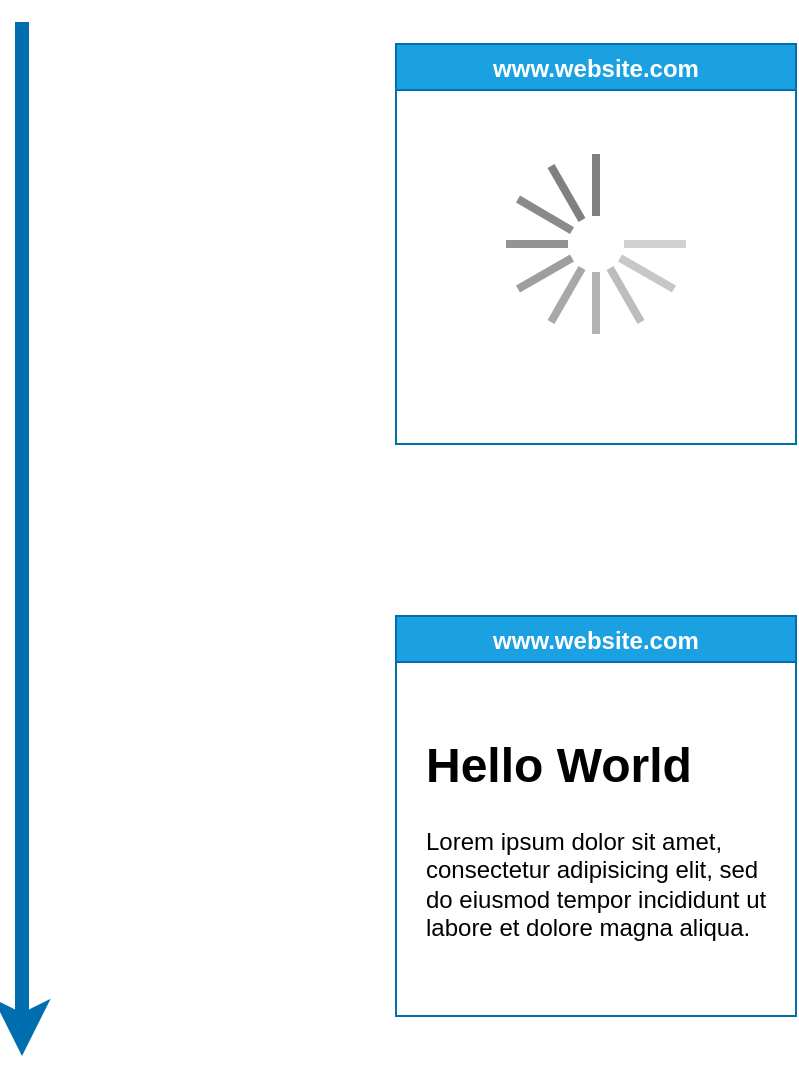 <mxfile>
    <diagram id="9IZZlMGRqrjAa7VWqee6" name="00 What we user see">
        <mxGraphModel dx="774" dy="1031" grid="1" gridSize="11" guides="1" tooltips="1" connect="1" arrows="1" fold="1" page="1" pageScale="1" pageWidth="1700" pageHeight="1100" math="0" shadow="0">
            <root>
                <mxCell id="0"/>
                <mxCell id="3" parent="0"/>
                <mxCell id="8" value="www.website.com" style="swimlane;fillColor=#1ba1e2;strokeColor=#006EAF;fontColor=#ffffff;" parent="3" vertex="1">
                    <mxGeometry x="924" y="143" width="200" height="200" as="geometry"/>
                </mxCell>
                <mxCell id="13" value="" style="verticalLabelPosition=bottom;shadow=0;dashed=0;align=center;html=1;verticalAlign=top;strokeWidth=1;shape=mxgraph.mockup.misc.loading_circle_2;pointerEvents=1;gradientColor=none;" parent="8" vertex="1">
                    <mxGeometry x="55" y="55" width="90" height="90" as="geometry"/>
                </mxCell>
                <mxCell id="9" value="www.website.com" style="swimlane;fillColor=#1ba1e2;strokeColor=#006EAF;fontColor=#ffffff;" parent="3" vertex="1">
                    <mxGeometry x="924" y="429" width="200" height="200" as="geometry"/>
                </mxCell>
                <mxCell id="10" value="&lt;h1&gt;Hello World&lt;/h1&gt;&lt;p&gt;Lorem ipsum dolor sit amet, consectetur adipisicing elit, sed do eiusmod tempor incididunt ut labore et dolore magna aliqua.&lt;/p&gt;" style="text;html=1;strokeColor=none;fillColor=none;spacing=5;spacingTop=-20;whiteSpace=wrap;overflow=hidden;rounded=0;" parent="9" vertex="1">
                    <mxGeometry x="10" y="55" width="190" height="120" as="geometry"/>
                </mxCell>
                <mxCell id="18" value="" style="endArrow=classic;html=1;fillColor=#1ba1e2;strokeColor=#006EAF;strokeWidth=7;" parent="3" edge="1">
                    <mxGeometry width="50" height="50" relative="1" as="geometry">
                        <mxPoint x="737" y="132" as="sourcePoint"/>
                        <mxPoint x="737" y="649" as="targetPoint"/>
                    </mxGeometry>
                </mxCell>
            </root>
        </mxGraphModel>
    </diagram>
    <diagram id="KGlI9Az-pCNeJsUMZ5Q-" name="CSR loading">
        <mxGraphModel dx="735" dy="979" grid="1" gridSize="10" guides="1" tooltips="1" connect="1" arrows="1" fold="1" page="1" pageScale="1" pageWidth="1920" pageHeight="1200" math="0" shadow="0">
            <root>
                <mxCell id="Mc5YjqI-pgEdeBKD3z-k-0"/>
                <mxCell id="Mc5YjqI-pgEdeBKD3z-k-1" parent="Mc5YjqI-pgEdeBKD3z-k-0"/>
                <mxCell id="2QkaSZ4hNdYe-ZB2V2To-1" value="www.website.com" style="swimlane;fillColor=#1ba1e2;strokeColor=#006EAF;fontColor=#ffffff;" parent="Mc5YjqI-pgEdeBKD3z-k-1" vertex="1">
                    <mxGeometry x="360" y="50" width="200" height="200" as="geometry"/>
                </mxCell>
                <mxCell id="2QkaSZ4hNdYe-ZB2V2To-2" value="" style="verticalLabelPosition=bottom;shadow=0;dashed=0;align=center;html=1;verticalAlign=top;strokeWidth=1;shape=mxgraph.mockup.misc.loading_circle_2;pointerEvents=1;gradientColor=none;" parent="2QkaSZ4hNdYe-ZB2V2To-1" vertex="1">
                    <mxGeometry x="55" y="55" width="90" height="90" as="geometry"/>
                </mxCell>
                <mxCell id="2QkaSZ4hNdYe-ZB2V2To-3" value="www.website.com" style="swimlane;fillColor=#1ba1e2;strokeColor=#006EAF;fontColor=#ffffff;" parent="Mc5YjqI-pgEdeBKD3z-k-1" vertex="1">
                    <mxGeometry x="361" y="530" width="200" height="200" as="geometry"/>
                </mxCell>
                <mxCell id="Pg0UYa2iznBEfnjY0WiU-9" value="&lt;h1&gt;Heading&lt;/h1&gt;&lt;p&gt;Lorem ipsum dolor sit amet, consectetur adipisicing elit, sed do eiusmod tempor incididunt ut labore et dolore magna aliqua.&lt;/p&gt;" style="text;html=1;strokeColor=none;fillColor=none;spacing=5;spacingTop=-20;whiteSpace=wrap;overflow=hidden;rounded=0;" parent="2QkaSZ4hNdYe-ZB2V2To-3" vertex="1">
                    <mxGeometry x="9" y="40" width="190" height="120" as="geometry"/>
                </mxCell>
                <mxCell id="Pg0UYa2iznBEfnjY0WiU-0" value="" style="endArrow=classic;html=1;fillColor=#1ba1e2;strokeColor=#006EAF;strokeWidth=7;" parent="Mc5YjqI-pgEdeBKD3z-k-1" edge="1">
                    <mxGeometry width="50" height="50" relative="1" as="geometry">
                        <mxPoint x="160" y="50" as="sourcePoint"/>
                        <mxPoint x="160" y="765" as="targetPoint"/>
                    </mxGeometry>
                </mxCell>
                <mxCell id="Pg0UYa2iznBEfnjY0WiU-1" value="www.website.com" style="swimlane;fillColor=#1ba1e2;strokeColor=#006EAF;fontColor=#ffffff;" parent="Mc5YjqI-pgEdeBKD3z-k-1" vertex="1">
                    <mxGeometry x="361" y="290" width="200" height="200" as="geometry"/>
                </mxCell>
                <mxCell id="Pg0UYa2iznBEfnjY0WiU-2" value="" style="verticalLabelPosition=bottom;shadow=0;dashed=0;align=center;html=1;verticalAlign=top;strokeWidth=1;shape=mxgraph.mockup.misc.loading_circle_2;pointerEvents=1;gradientColor=none;" parent="Pg0UYa2iznBEfnjY0WiU-1" vertex="1">
                    <mxGeometry x="55" y="55" width="90" height="90" as="geometry"/>
                </mxCell>
                <mxCell id="2QkaSZ4hNdYe-ZB2V2To-4" value="&lt;h1&gt;User Request&lt;/h1&gt;" style="text;html=1;strokeColor=none;fillColor=none;spacing=5;spacingTop=-20;whiteSpace=wrap;overflow=hidden;rounded=0;" parent="Mc5YjqI-pgEdeBKD3z-k-1" vertex="1">
                    <mxGeometry x="600" y="120" width="190" height="35" as="geometry"/>
                </mxCell>
                <mxCell id="Pg0UYa2iznBEfnjY0WiU-4" value="&lt;h1&gt;HTML Loaded Wating for JS&lt;/h1&gt;" style="text;html=1;strokeColor=none;fillColor=none;spacing=5;spacingTop=-20;whiteSpace=wrap;overflow=hidden;rounded=0;align=center;" parent="Mc5YjqI-pgEdeBKD3z-k-1" vertex="1">
                    <mxGeometry x="570" y="360" width="210" height="77.5" as="geometry"/>
                </mxCell>
                <mxCell id="Pg0UYa2iznBEfnjY0WiU-10" value="&lt;h1&gt;Content visible&lt;/h1&gt;" style="text;html=1;strokeColor=none;fillColor=none;spacing=5;spacingTop=-20;whiteSpace=wrap;overflow=hidden;rounded=0;align=center;" parent="Mc5YjqI-pgEdeBKD3z-k-1" vertex="1">
                    <mxGeometry x="580" y="580" width="210" height="77.5" as="geometry"/>
                </mxCell>
            </root>
        </mxGraphModel>
    </diagram>
    <diagram name="CSR loading with JSON" id="OYl_xED9W8wHdNYwckVB">
        <mxGraphModel dx="735" dy="979" grid="1" gridSize="10" guides="1" tooltips="1" connect="1" arrows="1" fold="1" page="1" pageScale="1" pageWidth="1920" pageHeight="1200" math="0" shadow="0">
            <root>
                <mxCell id="d-SF6b6MdinZWzgdRN1n-0"/>
                <mxCell id="d-SF6b6MdinZWzgdRN1n-1" parent="d-SF6b6MdinZWzgdRN1n-0"/>
                <mxCell id="d-SF6b6MdinZWzgdRN1n-2" value="www.website.com" style="swimlane;fillColor=#1ba1e2;strokeColor=#006EAF;fontColor=#ffffff;" parent="d-SF6b6MdinZWzgdRN1n-1" vertex="1">
                    <mxGeometry x="360" y="50" width="200" height="200" as="geometry"/>
                </mxCell>
                <mxCell id="d-SF6b6MdinZWzgdRN1n-3" value="" style="verticalLabelPosition=bottom;shadow=0;dashed=0;align=center;html=1;verticalAlign=top;strokeWidth=1;shape=mxgraph.mockup.misc.loading_circle_2;pointerEvents=1;gradientColor=none;" parent="d-SF6b6MdinZWzgdRN1n-2" vertex="1">
                    <mxGeometry x="55" y="55" width="90" height="90" as="geometry"/>
                </mxCell>
                <mxCell id="d-SF6b6MdinZWzgdRN1n-4" value="www.website.com" style="swimlane;fillColor=#1ba1e2;strokeColor=#006EAF;fontColor=#ffffff;" parent="d-SF6b6MdinZWzgdRN1n-1" vertex="1">
                    <mxGeometry x="360" y="760" width="200" height="200" as="geometry"/>
                </mxCell>
                <mxCell id="d-SF6b6MdinZWzgdRN1n-5" value="&lt;h1&gt;Heading&lt;/h1&gt;&lt;p&gt;Lorem ipsum dolor sit amet, consectetur adipisicing elit, sed do eiusmod tempor incididunt ut labore et dolore magna aliqua.&lt;/p&gt;" style="text;html=1;strokeColor=none;fillColor=none;spacing=5;spacingTop=-20;whiteSpace=wrap;overflow=hidden;rounded=0;" parent="d-SF6b6MdinZWzgdRN1n-4" vertex="1">
                    <mxGeometry x="9" y="40" width="190" height="120" as="geometry"/>
                </mxCell>
                <mxCell id="d-SF6b6MdinZWzgdRN1n-6" value="" style="endArrow=classic;html=1;fillColor=#1ba1e2;strokeColor=#006EAF;strokeWidth=7;" parent="d-SF6b6MdinZWzgdRN1n-1" edge="1">
                    <mxGeometry width="50" height="50" relative="1" as="geometry">
                        <mxPoint x="190" y="50" as="sourcePoint"/>
                        <mxPoint x="190" y="1000" as="targetPoint"/>
                    </mxGeometry>
                </mxCell>
                <mxCell id="d-SF6b6MdinZWzgdRN1n-7" value="www.website.com" style="swimlane;fillColor=#1ba1e2;strokeColor=#006EAF;fontColor=#ffffff;" parent="d-SF6b6MdinZWzgdRN1n-1" vertex="1">
                    <mxGeometry x="361" y="290" width="200" height="200" as="geometry"/>
                </mxCell>
                <mxCell id="d-SF6b6MdinZWzgdRN1n-8" value="" style="verticalLabelPosition=bottom;shadow=0;dashed=0;align=center;html=1;verticalAlign=top;strokeWidth=1;shape=mxgraph.mockup.misc.loading_circle_2;pointerEvents=1;gradientColor=none;" parent="d-SF6b6MdinZWzgdRN1n-7" vertex="1">
                    <mxGeometry x="55" y="55" width="90" height="90" as="geometry"/>
                </mxCell>
                <mxCell id="d-SF6b6MdinZWzgdRN1n-9" value="&lt;h1&gt;User Request&lt;/h1&gt;" style="text;html=1;strokeColor=none;fillColor=none;spacing=5;spacingTop=-20;whiteSpace=wrap;overflow=hidden;rounded=0;" parent="d-SF6b6MdinZWzgdRN1n-1" vertex="1">
                    <mxGeometry x="600" y="120" width="190" height="35" as="geometry"/>
                </mxCell>
                <mxCell id="d-SF6b6MdinZWzgdRN1n-10" value="&lt;h1&gt;HTML Loaded Wating for JS&lt;/h1&gt;" style="text;html=1;strokeColor=none;fillColor=none;spacing=5;spacingTop=-20;whiteSpace=wrap;overflow=hidden;rounded=0;align=center;" parent="d-SF6b6MdinZWzgdRN1n-1" vertex="1">
                    <mxGeometry x="570" y="360" width="210" height="77.5" as="geometry"/>
                </mxCell>
                <mxCell id="d-SF6b6MdinZWzgdRN1n-11" value="&lt;h1&gt;Content visible&lt;/h1&gt;" style="text;html=1;strokeColor=none;fillColor=none;spacing=5;spacingTop=-20;whiteSpace=wrap;overflow=hidden;rounded=0;align=center;" parent="d-SF6b6MdinZWzgdRN1n-1" vertex="1">
                    <mxGeometry x="579" y="810" width="210" height="77.5" as="geometry"/>
                </mxCell>
                <mxCell id="PAqzO7mlo3DuH1q0F0RT-3" value="www.website.com" style="swimlane;fillColor=#1ba1e2;strokeColor=#006EAF;fontColor=#ffffff;" parent="d-SF6b6MdinZWzgdRN1n-1" vertex="1">
                    <mxGeometry x="360" y="520" width="200" height="200" as="geometry"/>
                </mxCell>
                <mxCell id="PAqzO7mlo3DuH1q0F0RT-4" value="" style="verticalLabelPosition=bottom;shadow=0;dashed=0;align=center;html=1;verticalAlign=top;strokeWidth=1;shape=mxgraph.mockup.misc.loading_circle_2;pointerEvents=1;gradientColor=none;" parent="PAqzO7mlo3DuH1q0F0RT-3" vertex="1">
                    <mxGeometry x="55" y="55" width="90" height="90" as="geometry"/>
                </mxCell>
                <mxCell id="PAqzO7mlo3DuH1q0F0RT-5" value="&lt;h1&gt;API Request (Backend) and wating for response&amp;nbsp;&lt;/h1&gt;" style="text;html=1;strokeColor=none;fillColor=none;spacing=5;spacingTop=-20;whiteSpace=wrap;overflow=hidden;rounded=0;align=center;" parent="d-SF6b6MdinZWzgdRN1n-1" vertex="1">
                    <mxGeometry x="569" y="590" width="281" height="120" as="geometry"/>
                </mxCell>
            </root>
        </mxGraphModel>
    </diagram>
    <diagram name="SSR" id="Tw9qmTtmtJwri5fMgjnO">
        <mxGraphModel dx="639" dy="851" grid="1" gridSize="10" guides="1" tooltips="1" connect="1" arrows="1" fold="1" page="1" pageScale="1" pageWidth="850" pageHeight="1100" math="0" shadow="0">
            <root>
                <mxCell id="GUzgDPL0bw_qLqZ4vUCL-0"/>
                <mxCell id="GUzgDPL0bw_qLqZ4vUCL-1" parent="GUzgDPL0bw_qLqZ4vUCL-0"/>
                <mxCell id="GUzgDPL0bw_qLqZ4vUCL-2" value="www.website.com" style="swimlane;fillColor=#1ba1e2;strokeColor=#006EAF;fontColor=#ffffff;" parent="GUzgDPL0bw_qLqZ4vUCL-1" vertex="1">
                    <mxGeometry x="360" y="50" width="200" height="200" as="geometry"/>
                </mxCell>
                <mxCell id="GUzgDPL0bw_qLqZ4vUCL-3" value="" style="verticalLabelPosition=bottom;shadow=0;dashed=0;align=center;html=1;verticalAlign=top;strokeWidth=1;shape=mxgraph.mockup.misc.loading_circle_2;pointerEvents=1;gradientColor=none;" parent="GUzgDPL0bw_qLqZ4vUCL-2" vertex="1">
                    <mxGeometry x="55" y="55" width="90" height="90" as="geometry"/>
                </mxCell>
                <mxCell id="GUzgDPL0bw_qLqZ4vUCL-4" value="www.website.com" style="swimlane;fillColor=#1ba1e2;strokeColor=#006EAF;fontColor=#ffffff;" parent="GUzgDPL0bw_qLqZ4vUCL-1" vertex="1">
                    <mxGeometry x="360" y="320" width="200" height="200" as="geometry"/>
                </mxCell>
                <mxCell id="GUzgDPL0bw_qLqZ4vUCL-5" value="&lt;h1&gt;Heading&lt;/h1&gt;&lt;p&gt;Lorem ipsum dolor sit amet, consectetur adipisicing elit, sed do eiusmod tempor incididunt ut labore et dolore magna aliqua.&lt;/p&gt;" style="text;html=1;strokeColor=none;fillColor=none;spacing=5;spacingTop=-20;whiteSpace=wrap;overflow=hidden;rounded=0;" parent="GUzgDPL0bw_qLqZ4vUCL-4" vertex="1">
                    <mxGeometry x="9" y="40" width="190" height="120" as="geometry"/>
                </mxCell>
                <mxCell id="GUzgDPL0bw_qLqZ4vUCL-6" value="" style="endArrow=classic;html=1;fillColor=#1ba1e2;strokeColor=#006EAF;strokeWidth=7;" parent="GUzgDPL0bw_qLqZ4vUCL-1" edge="1">
                    <mxGeometry width="50" height="50" relative="1" as="geometry">
                        <mxPoint x="170" y="70" as="sourcePoint"/>
                        <mxPoint x="170" y="520" as="targetPoint"/>
                    </mxGeometry>
                </mxCell>
                <mxCell id="GUzgDPL0bw_qLqZ4vUCL-9" value="&lt;h1&gt;User Request&lt;/h1&gt;" style="text;html=1;strokeColor=none;fillColor=none;spacing=5;spacingTop=-20;whiteSpace=wrap;overflow=hidden;rounded=0;" parent="GUzgDPL0bw_qLqZ4vUCL-1" vertex="1">
                    <mxGeometry x="600" y="120" width="190" height="35" as="geometry"/>
                </mxCell>
                <mxCell id="GUzgDPL0bw_qLqZ4vUCL-11" value="&lt;h1&gt;Content visible&lt;/h1&gt;" style="text;html=1;strokeColor=none;fillColor=none;spacing=5;spacingTop=-20;whiteSpace=wrap;overflow=hidden;rounded=0;align=center;" parent="GUzgDPL0bw_qLqZ4vUCL-1" vertex="1">
                    <mxGeometry x="579" y="370" width="210" height="77.5" as="geometry"/>
                </mxCell>
            </root>
        </mxGraphModel>
    </diagram>
    <diagram id="mRSxDgbwRQ7ptuWDapgM" name="App Overview">
        <mxGraphModel dx="735" dy="979" grid="1" gridSize="10" guides="1" tooltips="1" connect="1" arrows="1" fold="1" page="1" pageScale="1" pageWidth="1920" pageHeight="1200" math="0" shadow="0">
            <root>
                <mxCell id="01kmrl9ei-YcrgXUJMuI-0"/>
                <mxCell id="01kmrl9ei-YcrgXUJMuI-1" parent="01kmrl9ei-YcrgXUJMuI-0"/>
                <mxCell id="01kmrl9ei-YcrgXUJMuI-2" value="www.mywebsite.com" style="swimlane;" parent="01kmrl9ei-YcrgXUJMuI-1" vertex="1">
                    <mxGeometry x="460" y="110" width="560" height="400" as="geometry"/>
                </mxCell>
                <mxCell id="01kmrl9ei-YcrgXUJMuI-13" value="&lt;h1&gt;&lt;span style=&quot;font-size: 19px&quot;&gt;Note 3&lt;/span&gt;&lt;/h1&gt;&lt;p&gt;Lorem ipsum dolor sit amet, consectetur adipisicing elit, sed do eiusmod tempor incididunt ut labore et dolore magna aliqua&lt;/p&gt;" style="text;html=1;strokeColor=#6c8ebf;fillColor=#dae8fc;spacing=5;spacingTop=-20;whiteSpace=wrap;overflow=hidden;rounded=0;fontSize=12;" parent="01kmrl9ei-YcrgXUJMuI-2" vertex="1">
                    <mxGeometry x="20" y="300" width="520" height="90" as="geometry"/>
                </mxCell>
                <mxCell id="01kmrl9ei-YcrgXUJMuI-3" value="Notes" style="rounded=0;whiteSpace=wrap;html=1;fillColor=#fad7ac;strokeColor=#b46504;" parent="01kmrl9ei-YcrgXUJMuI-2" vertex="1">
                    <mxGeometry x="450" y="40" width="90" height="30" as="geometry"/>
                </mxCell>
                <mxCell id="01kmrl9ei-YcrgXUJMuI-8" value="My Notes" style="text;html=1;strokeColor=none;fillColor=none;align=left;verticalAlign=middle;whiteSpace=wrap;rounded=0;fontSize=22;fontStyle=1" parent="01kmrl9ei-YcrgXUJMuI-2" vertex="1">
                    <mxGeometry x="20" y="40" width="150" height="30" as="geometry"/>
                </mxCell>
                <mxCell id="01kmrl9ei-YcrgXUJMuI-11" value="&lt;h1&gt;&lt;span style=&quot;font-size: 19px&quot;&gt;Note 1&lt;/span&gt;&lt;/h1&gt;&lt;p&gt;Lorem ipsum dolor sit amet, consectetur adipisicing elit, sed do eiusmod tempor incididunt ut labore et dolore magna aliqua.&lt;/p&gt;" style="text;html=1;strokeColor=#6c8ebf;fillColor=#dae8fc;spacing=5;spacingTop=-20;whiteSpace=wrap;overflow=hidden;rounded=0;fontSize=12;" parent="01kmrl9ei-YcrgXUJMuI-2" vertex="1">
                    <mxGeometry x="20" y="100" width="520" height="90" as="geometry"/>
                </mxCell>
                <mxCell id="01kmrl9ei-YcrgXUJMuI-12" value="&lt;h1&gt;&lt;span style=&quot;font-size: 19px&quot;&gt;Note 2&lt;/span&gt;&lt;/h1&gt;&lt;p&gt;Lorem ipsum dolor sit amet, consectetur adipisicing elit, sed do eiusmod tempor incididunt ut labore et dolore magna aliqua&lt;/p&gt;" style="text;html=1;strokeColor=#6c8ebf;fillColor=#dae8fc;spacing=5;spacingTop=-20;whiteSpace=wrap;overflow=hidden;rounded=0;fontSize=12;" parent="01kmrl9ei-YcrgXUJMuI-2" vertex="1">
                    <mxGeometry x="20" y="200" width="520" height="90" as="geometry"/>
                </mxCell>
                <mxCell id="01kmrl9ei-YcrgXUJMuI-31" value="Add Notes" style="rounded=0;whiteSpace=wrap;html=1;fillColor=#fad7ac;strokeColor=#b46504;" parent="01kmrl9ei-YcrgXUJMuI-2" vertex="1">
                    <mxGeometry x="345" y="40" width="90" height="30" as="geometry"/>
                </mxCell>
                <mxCell id="01kmrl9ei-YcrgXUJMuI-9" value="" style="endArrow=none;html=1;fontSize=22;" parent="01kmrl9ei-YcrgXUJMuI-1" edge="1">
                    <mxGeometry width="50" height="50" relative="1" as="geometry">
                        <mxPoint x="480" y="190" as="sourcePoint"/>
                        <mxPoint x="1000" y="190" as="targetPoint"/>
                        <Array as="points">
                            <mxPoint x="480" y="190"/>
                        </Array>
                    </mxGeometry>
                </mxCell>
                <mxCell id="01kmrl9ei-YcrgXUJMuI-32" value="www.mywebsite.com/add-note" style="swimlane;" parent="01kmrl9ei-YcrgXUJMuI-1" vertex="1">
                    <mxGeometry x="1160" y="110" width="540" height="400" as="geometry"/>
                </mxCell>
                <mxCell id="01kmrl9ei-YcrgXUJMuI-33" value="Notes" style="rounded=0;whiteSpace=wrap;html=1;fillColor=#fad7ac;strokeColor=#b46504;" parent="01kmrl9ei-YcrgXUJMuI-32" vertex="1">
                    <mxGeometry x="435" y="40" width="90" height="30" as="geometry"/>
                </mxCell>
                <mxCell id="01kmrl9ei-YcrgXUJMuI-35" value="Add new Note" style="text;html=1;strokeColor=none;fillColor=none;align=left;verticalAlign=middle;whiteSpace=wrap;rounded=0;fontSize=22;fontStyle=1" parent="01kmrl9ei-YcrgXUJMuI-32" vertex="1">
                    <mxGeometry x="20" y="40" width="150" height="30" as="geometry"/>
                </mxCell>
                <mxCell id="01kmrl9ei-YcrgXUJMuI-36" value="Title" style="fillColor=none;strokeColor=none;align=left;fontSize=14;" parent="01kmrl9ei-YcrgXUJMuI-32" vertex="1">
                    <mxGeometry x="30" y="120" width="100" height="30" as="geometry"/>
                </mxCell>
                <mxCell id="01kmrl9ei-YcrgXUJMuI-37" value="Note Title" style="html=1;shadow=0;dashed=0;shape=mxgraph.bootstrap.rrect;rSize=5;align=left;spacing=15;fontSize=14;strokeColor=#CCCCCC;" parent="01kmrl9ei-YcrgXUJMuI-32" vertex="1">
                    <mxGeometry x="30" y="150" width="500" height="40" as="geometry"/>
                </mxCell>
                <mxCell id="01kmrl9ei-YcrgXUJMuI-38" value="Add Note" style="html=1;shadow=0;dashed=0;shape=mxgraph.bootstrap.rrect;rSize=5;fillColor=#0085FC;strokeColor=none;align=center;spacing=15;fontSize=14;fontColor=#ffffff;" parent="01kmrl9ei-YcrgXUJMuI-32" vertex="1">
                    <mxGeometry x="30" y="340" width="100" height="40" as="geometry"/>
                </mxCell>
                <mxCell id="01kmrl9ei-YcrgXUJMuI-40" value="Descriptions" style="fillColor=none;strokeColor=none;align=left;fontSize=14;" parent="01kmrl9ei-YcrgXUJMuI-32" vertex="1">
                    <mxGeometry x="30" y="210" width="100" height="30" as="geometry"/>
                </mxCell>
                <mxCell id="01kmrl9ei-YcrgXUJMuI-64" value="" style="html=1;shadow=0;dashed=0;shape=mxgraph.bootstrap.rrect;rSize=5;strokeColor=#CED4DA;html=1;whiteSpace=wrap;fillColor=#FFFFFF;fontColor=#7D868C;align=left;spacing=15;spacingLeft=40;fontSize=14;" parent="01kmrl9ei-YcrgXUJMuI-32" vertex="1">
                    <mxGeometry x="30" y="250" width="500" height="70" as="geometry"/>
                </mxCell>
                <mxCell id="01kmrl9ei-YcrgXUJMuI-65" value="Add Note" style="rounded=0;whiteSpace=wrap;html=1;fillColor=#fad7ac;strokeColor=#b46504;" parent="01kmrl9ei-YcrgXUJMuI-32" vertex="1">
                    <mxGeometry x="330" y="40" width="90" height="30" as="geometry"/>
                </mxCell>
            </root>
        </mxGraphModel>
    </diagram>
</mxfile>